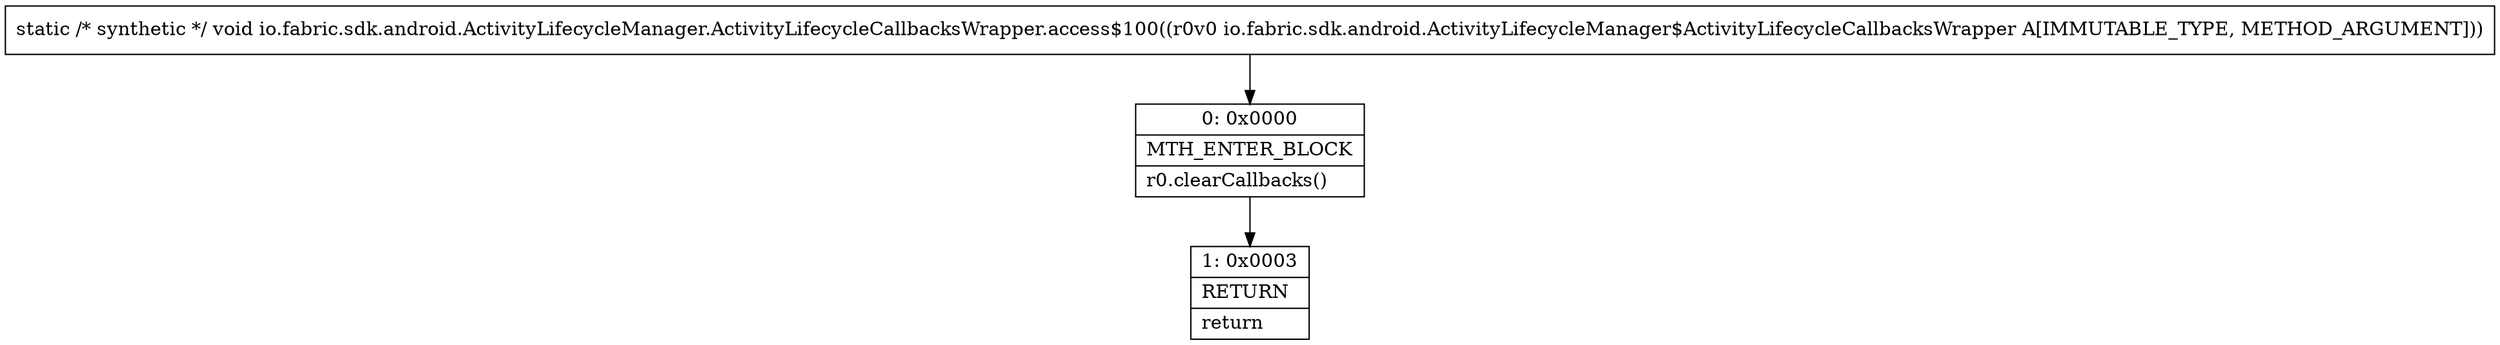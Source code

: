 digraph "CFG forio.fabric.sdk.android.ActivityLifecycleManager.ActivityLifecycleCallbacksWrapper.access$100(Lio\/fabric\/sdk\/android\/ActivityLifecycleManager$ActivityLifecycleCallbacksWrapper;)V" {
Node_0 [shape=record,label="{0\:\ 0x0000|MTH_ENTER_BLOCK\l|r0.clearCallbacks()\l}"];
Node_1 [shape=record,label="{1\:\ 0x0003|RETURN\l|return\l}"];
MethodNode[shape=record,label="{static \/* synthetic *\/ void io.fabric.sdk.android.ActivityLifecycleManager.ActivityLifecycleCallbacksWrapper.access$100((r0v0 io.fabric.sdk.android.ActivityLifecycleManager$ActivityLifecycleCallbacksWrapper A[IMMUTABLE_TYPE, METHOD_ARGUMENT])) }"];
MethodNode -> Node_0;
Node_0 -> Node_1;
}

